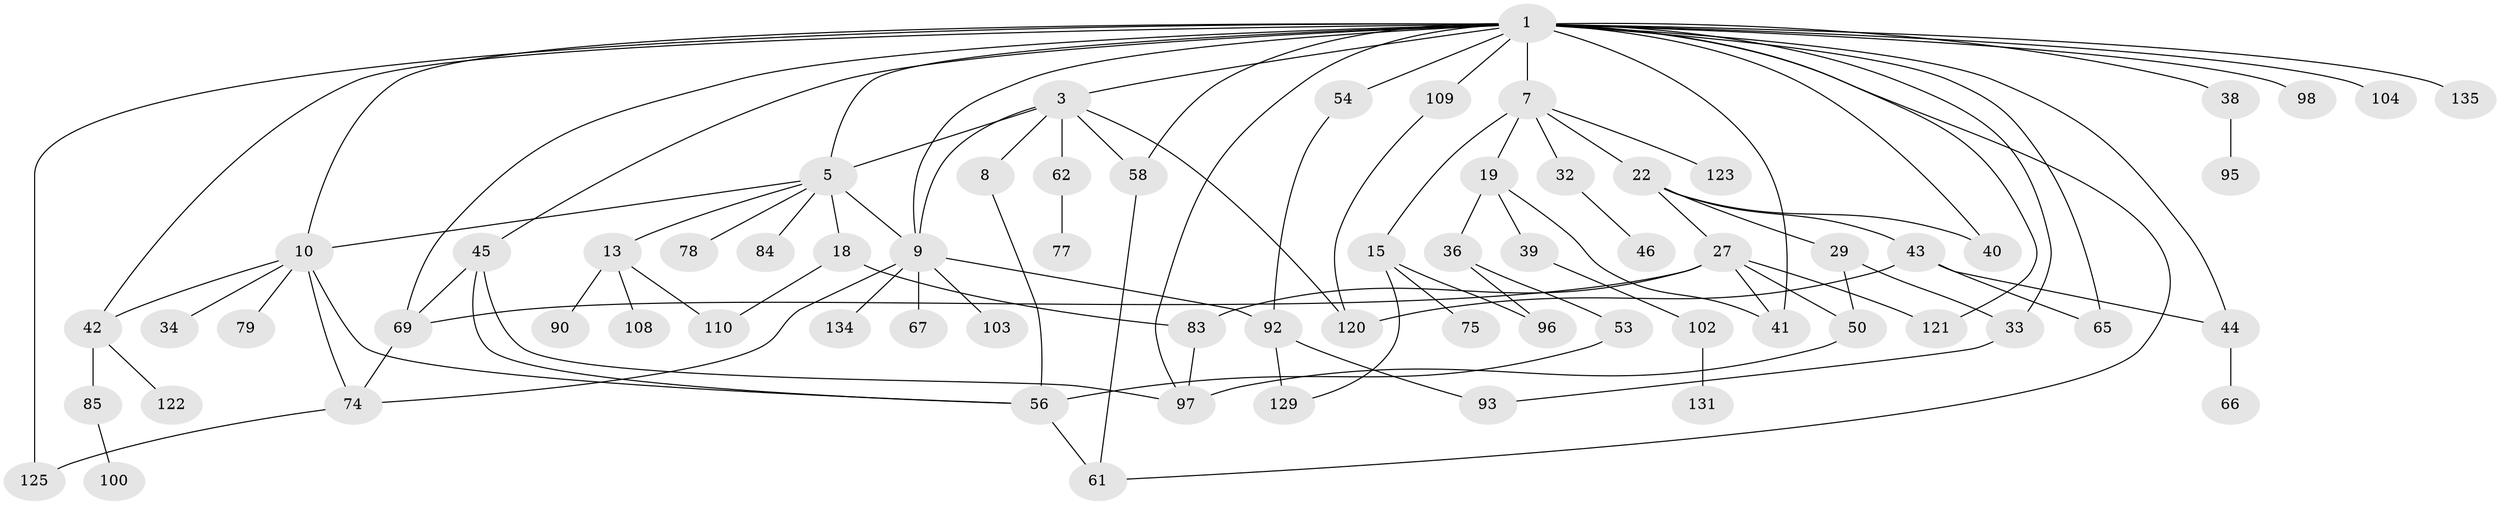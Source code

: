 // original degree distribution, {2: 0.32608695652173914, 8: 0.014492753623188406, 5: 0.057971014492753624, 7: 0.021739130434782608, 3: 0.2391304347826087, 4: 0.09420289855072464, 1: 0.2463768115942029}
// Generated by graph-tools (version 1.1) at 2025/13/03/09/25 04:13:22]
// undirected, 69 vertices, 103 edges
graph export_dot {
graph [start="1"]
  node [color=gray90,style=filled];
  1 [super="+2"];
  3 [super="+21"];
  5 [super="+11+48+73"];
  7 [super="+37+16+113"];
  8 [super="+76"];
  9 [super="+107+57"];
  10 [super="+14"];
  13 [super="+115"];
  15 [super="+23"];
  18 [super="+25+81+64"];
  19 [super="+31+20"];
  22;
  27 [super="+72+106+47"];
  29;
  32 [super="+82"];
  33;
  34;
  36;
  38;
  39;
  40;
  41 [super="+71"];
  42 [super="+89"];
  43 [super="+99+132"];
  44 [super="+49"];
  45;
  46;
  50;
  53;
  54 [super="+55"];
  56 [super="+59+133+63"];
  58;
  61 [super="+126"];
  62;
  65;
  66 [super="+91"];
  67;
  69 [super="+124+128"];
  74 [super="+87+114"];
  75;
  77;
  78;
  79 [super="+101"];
  83 [super="+117"];
  84 [super="+137"];
  85;
  90;
  92;
  93;
  95;
  96;
  97 [super="+119"];
  98;
  100;
  102 [super="+118"];
  103;
  104;
  108;
  109;
  110;
  120 [super="+127"];
  121;
  122;
  123;
  125;
  129;
  131;
  134;
  135;
  1 -- 9;
  1 -- 65;
  1 -- 3;
  1 -- 5;
  1 -- 7 [weight=2];
  1 -- 135;
  1 -- 10;
  1 -- 33;
  1 -- 97;
  1 -- 98;
  1 -- 38;
  1 -- 40;
  1 -- 41;
  1 -- 104;
  1 -- 44;
  1 -- 45;
  1 -- 109;
  1 -- 125;
  1 -- 54;
  1 -- 121;
  1 -- 58;
  1 -- 61;
  1 -- 42;
  1 -- 69;
  3 -- 8;
  3 -- 120;
  3 -- 58;
  3 -- 9;
  3 -- 5;
  3 -- 62;
  5 -- 10;
  5 -- 18 [weight=3];
  5 -- 9;
  5 -- 84;
  5 -- 13;
  5 -- 78;
  7 -- 15;
  7 -- 123;
  7 -- 32;
  7 -- 19;
  7 -- 22;
  8 -- 56;
  9 -- 67;
  9 -- 134;
  9 -- 103;
  9 -- 74;
  9 -- 92;
  10 -- 74;
  10 -- 34;
  10 -- 42;
  10 -- 56;
  10 -- 79;
  13 -- 90;
  13 -- 108;
  13 -- 110;
  15 -- 96;
  15 -- 129;
  15 -- 75;
  18 -- 110;
  18 -- 83;
  19 -- 41;
  19 -- 36;
  19 -- 39;
  22 -- 27;
  22 -- 29;
  22 -- 40;
  22 -- 43;
  27 -- 69;
  27 -- 83;
  27 -- 41;
  27 -- 121;
  27 -- 50;
  29 -- 33;
  29 -- 50;
  32 -- 46;
  33 -- 93;
  36 -- 53;
  36 -- 96;
  38 -- 95;
  39 -- 102;
  42 -- 85;
  42 -- 122;
  43 -- 65;
  43 -- 44;
  43 -- 120;
  44 -- 66;
  45 -- 69;
  45 -- 56;
  45 -- 97;
  50 -- 97;
  53 -- 56;
  54 -- 92;
  56 -- 61;
  58 -- 61;
  62 -- 77;
  69 -- 74;
  74 -- 125;
  83 -- 97;
  85 -- 100;
  92 -- 93;
  92 -- 129;
  102 -- 131;
  109 -- 120;
}
